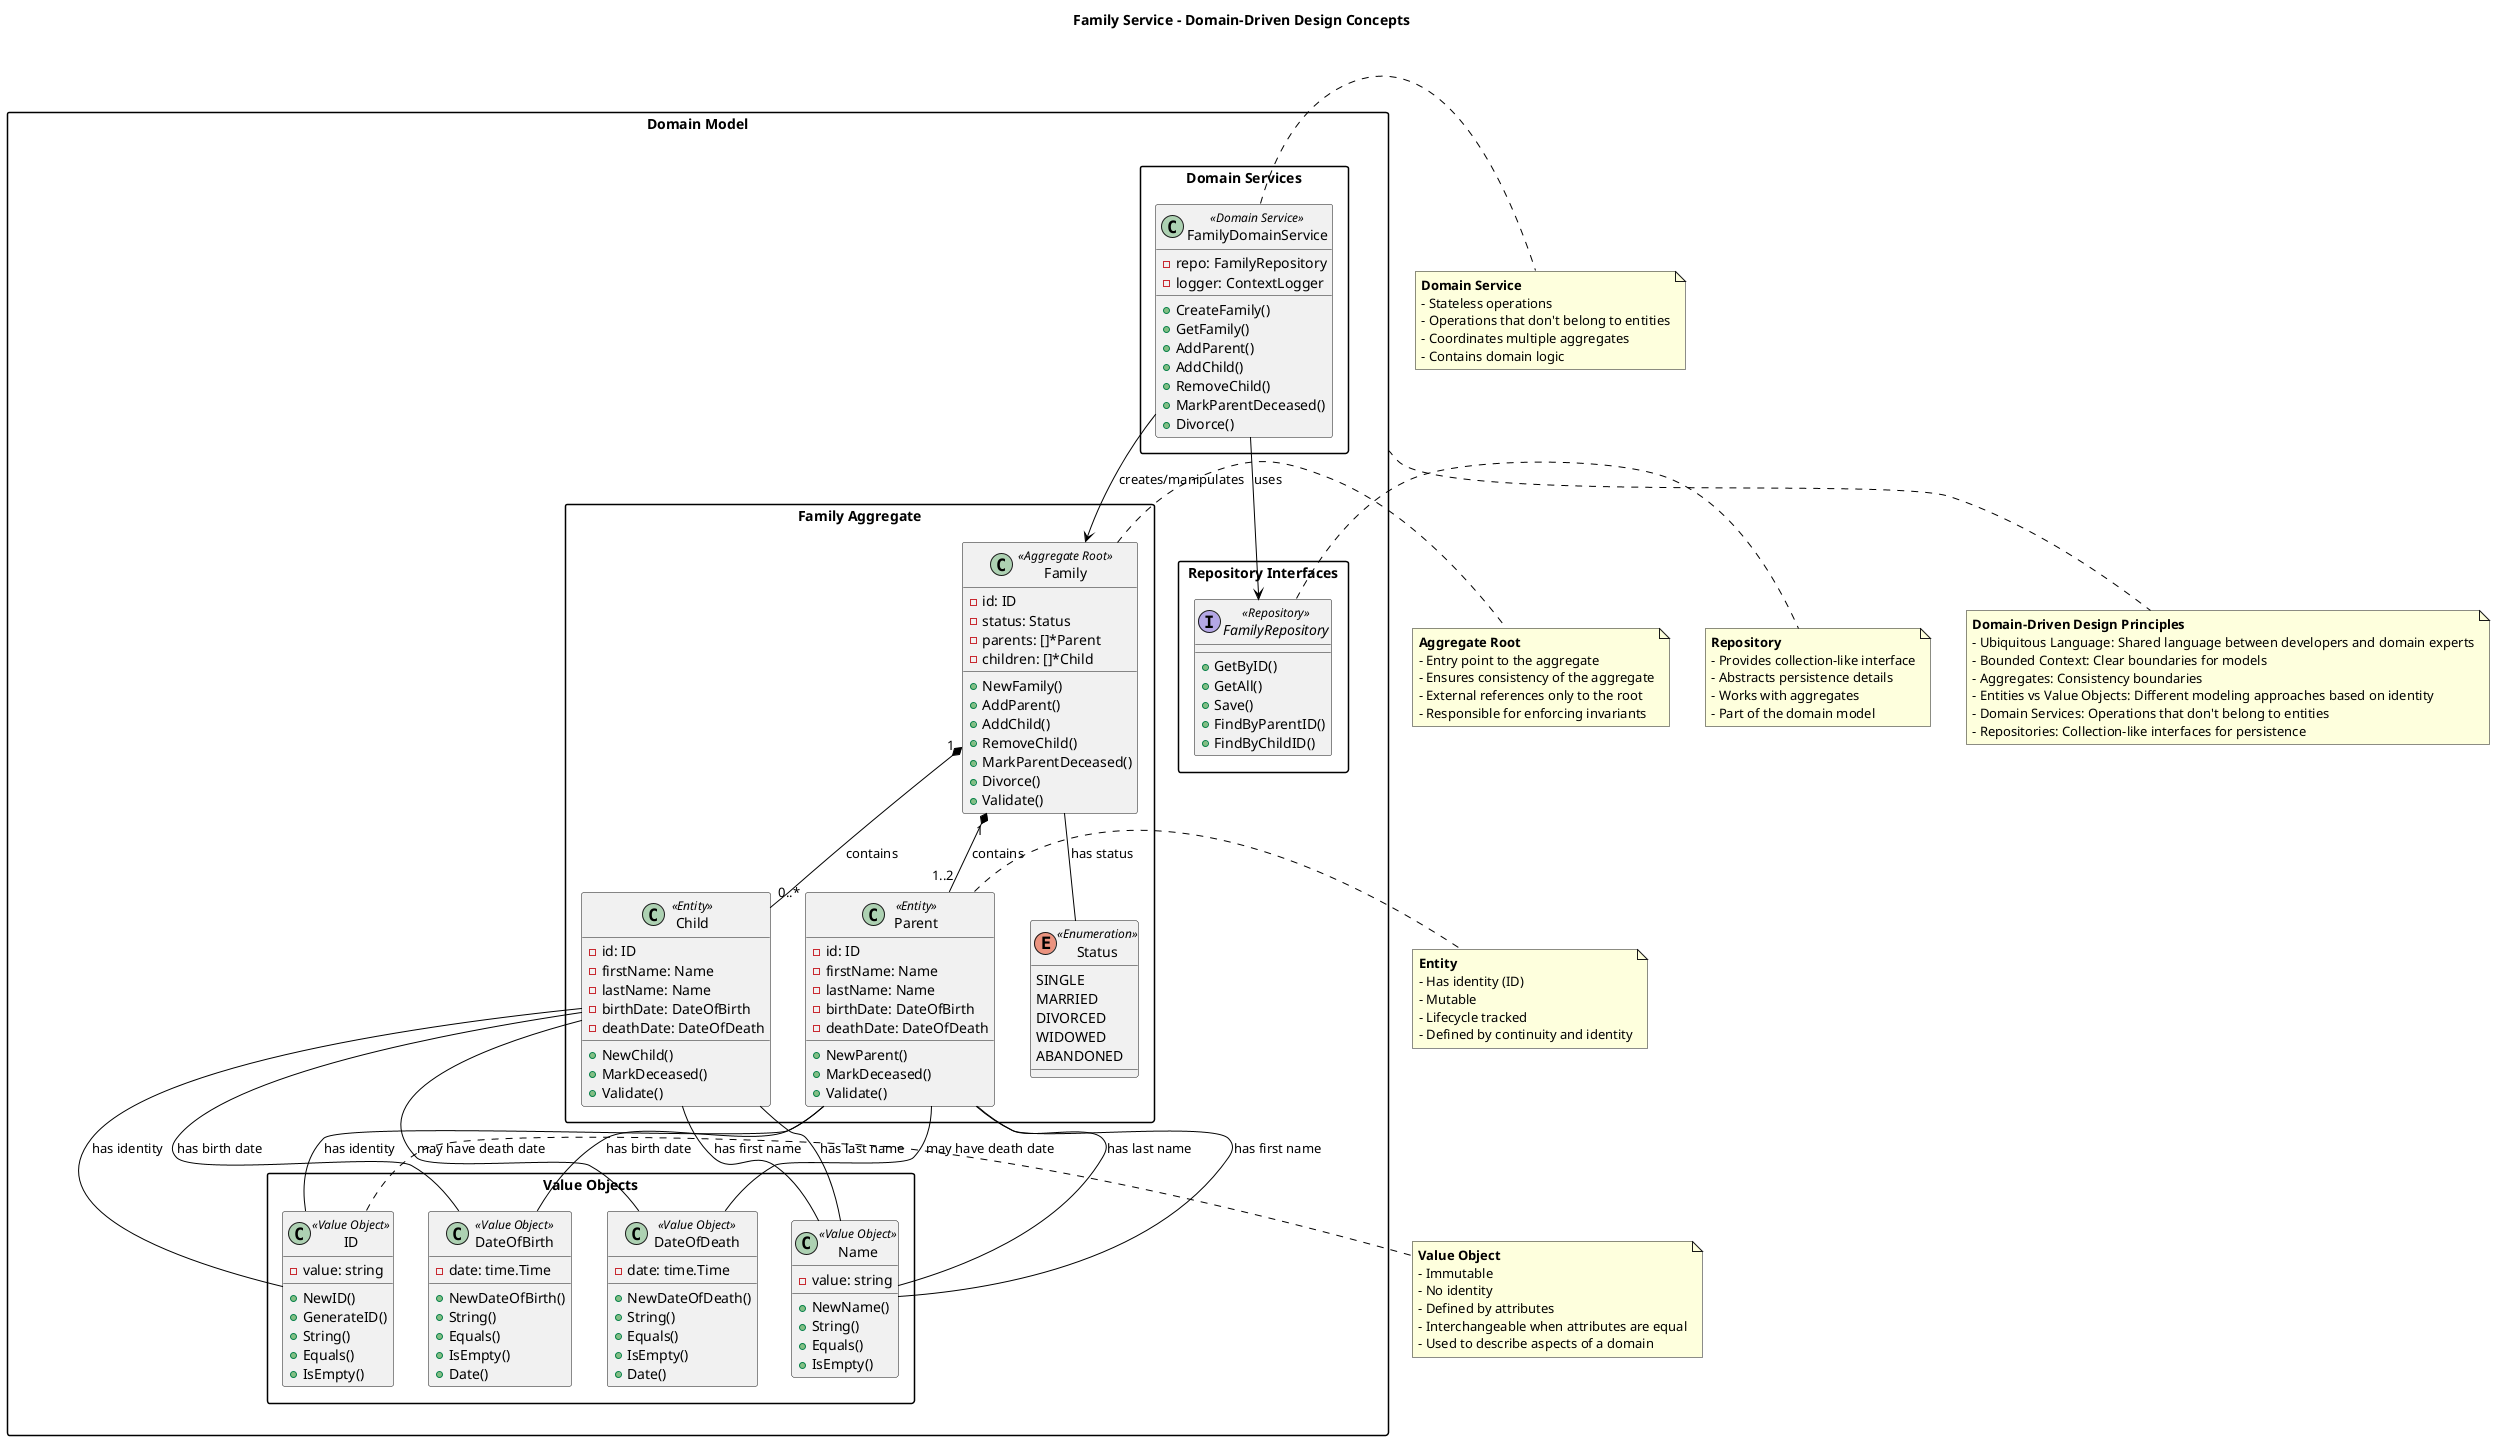 @startuml DDD Concepts Diagram

skinparam {
  BackgroundColor white
  ArrowColor black
  BorderColor black
  ComponentStyle uml2
  PackageStyle rectangle
}

title Family Service - Domain-Driven Design Concepts

' Define the domain model
package "Domain Model" as DomainModel {
  ' Define the Family Aggregate
  package "Family Aggregate" as FamilyAggregate {
    class "Family" as Family <<Aggregate Root>> {
      -id: ID
      -status: Status
      -parents: []*Parent
      -children: []*Child
      +NewFamily()
      +AddParent()
      +AddChild()
      +RemoveChild()
      +MarkParentDeceased()
      +Divorce()
      +Validate()
    }
    
    class "Parent" as Parent <<Entity>> {
      -id: ID
      -firstName: Name
      -lastName: Name
      -birthDate: DateOfBirth
      -deathDate: DateOfDeath
      +NewParent()
      +MarkDeceased()
      +Validate()
    }
    
    class "Child" as Child <<Entity>> {
      -id: ID
      -firstName: Name
      -lastName: Name
      -birthDate: DateOfBirth
      -deathDate: DateOfDeath
      +NewChild()
      +MarkDeceased()
      +Validate()
    }
    
    enum "Status" as Status <<Enumeration>> {
      SINGLE
      MARRIED
      DIVORCED
      WIDOWED
      ABANDONED
    }
  }
  
  ' Define Value Objects
  package "Value Objects" as ValueObjects {
    class "ID" as ID <<Value Object>> {
      -value: string
      +NewID()
      +GenerateID()
      +String()
      +Equals()
      +IsEmpty()
    }
    
    class "Name" as Name <<Value Object>> {
      -value: string
      +NewName()
      +String()
      +Equals()
      +IsEmpty()
    }
    
    class "DateOfBirth" as DateOfBirth <<Value Object>> {
      -date: time.Time
      +NewDateOfBirth()
      +String()
      +Equals()
      +IsEmpty()
      +Date()
    }
    
    class "DateOfDeath" as DateOfDeath <<Value Object>> {
      -date: time.Time
      +NewDateOfDeath()
      +String()
      +Equals()
      +IsEmpty()
      +Date()
    }
  }
  
  ' Define Domain Services
  package "Domain Services" as DomainServices {
    class "FamilyDomainService" as FamilyDomainService <<Domain Service>> {
      -repo: FamilyRepository
      -logger: ContextLogger
      +CreateFamily()
      +GetFamily()
      +AddParent()
      +AddChild()
      +RemoveChild()
      +MarkParentDeceased()
      +Divorce()
    }
  }
  
  ' Define Repositories (Ports)
  package "Repository Interfaces" as RepositoryInterfaces {
    interface "FamilyRepository" as FamilyRepository <<Repository>> {
      +GetByID()
      +GetAll()
      +Save()
      +FindByParentID()
      +FindByChildID()
    }
  }
}

' Define relationships
Family "1" *-- "1..2" Parent : contains
Family "1" *-- "0..*" Child : contains
Family -- Status : has status

Parent -- ID : has identity
Parent -- Name : has first name
Parent -- Name : has last name
Parent -- DateOfBirth : has birth date
Parent -- DateOfDeath : may have death date

Child -- ID : has identity
Child -- Name : has first name
Child -- Name : has last name
Child -- DateOfBirth : has birth date
Child -- DateOfDeath : may have death date

FamilyDomainService --> FamilyRepository : uses
FamilyDomainService --> Family : creates/manipulates

' Add notes to explain DDD concepts
note right of Family
  <b>Aggregate Root</b>
  - Entry point to the aggregate
  - Ensures consistency of the aggregate
  - External references only to the root
  - Responsible for enforcing invariants
end note

note right of Parent
  <b>Entity</b>
  - Has identity (ID)
  - Mutable
  - Lifecycle tracked
  - Defined by continuity and identity
end note

note right of ID
  <b>Value Object</b>
  - Immutable
  - No identity
  - Defined by attributes
  - Interchangeable when attributes are equal
  - Used to describe aspects of a domain
end note

note right of FamilyDomainService
  <b>Domain Service</b>
  - Stateless operations
  - Operations that don't belong to entities
  - Coordinates multiple aggregates
  - Contains domain logic
end note

note right of FamilyRepository
  <b>Repository</b>
  - Provides collection-like interface
  - Abstracts persistence details
  - Works with aggregates
  - Part of the domain model
end note

note bottom of DomainModel
  <b>Domain-Driven Design Principles</b>
  - Ubiquitous Language: Shared language between developers and domain experts
  - Bounded Context: Clear boundaries for models
  - Aggregates: Consistency boundaries
  - Entities vs Value Objects: Different modeling approaches based on identity
  - Domain Services: Operations that don't belong to entities
  - Repositories: Collection-like interfaces for persistence
end note

@enduml